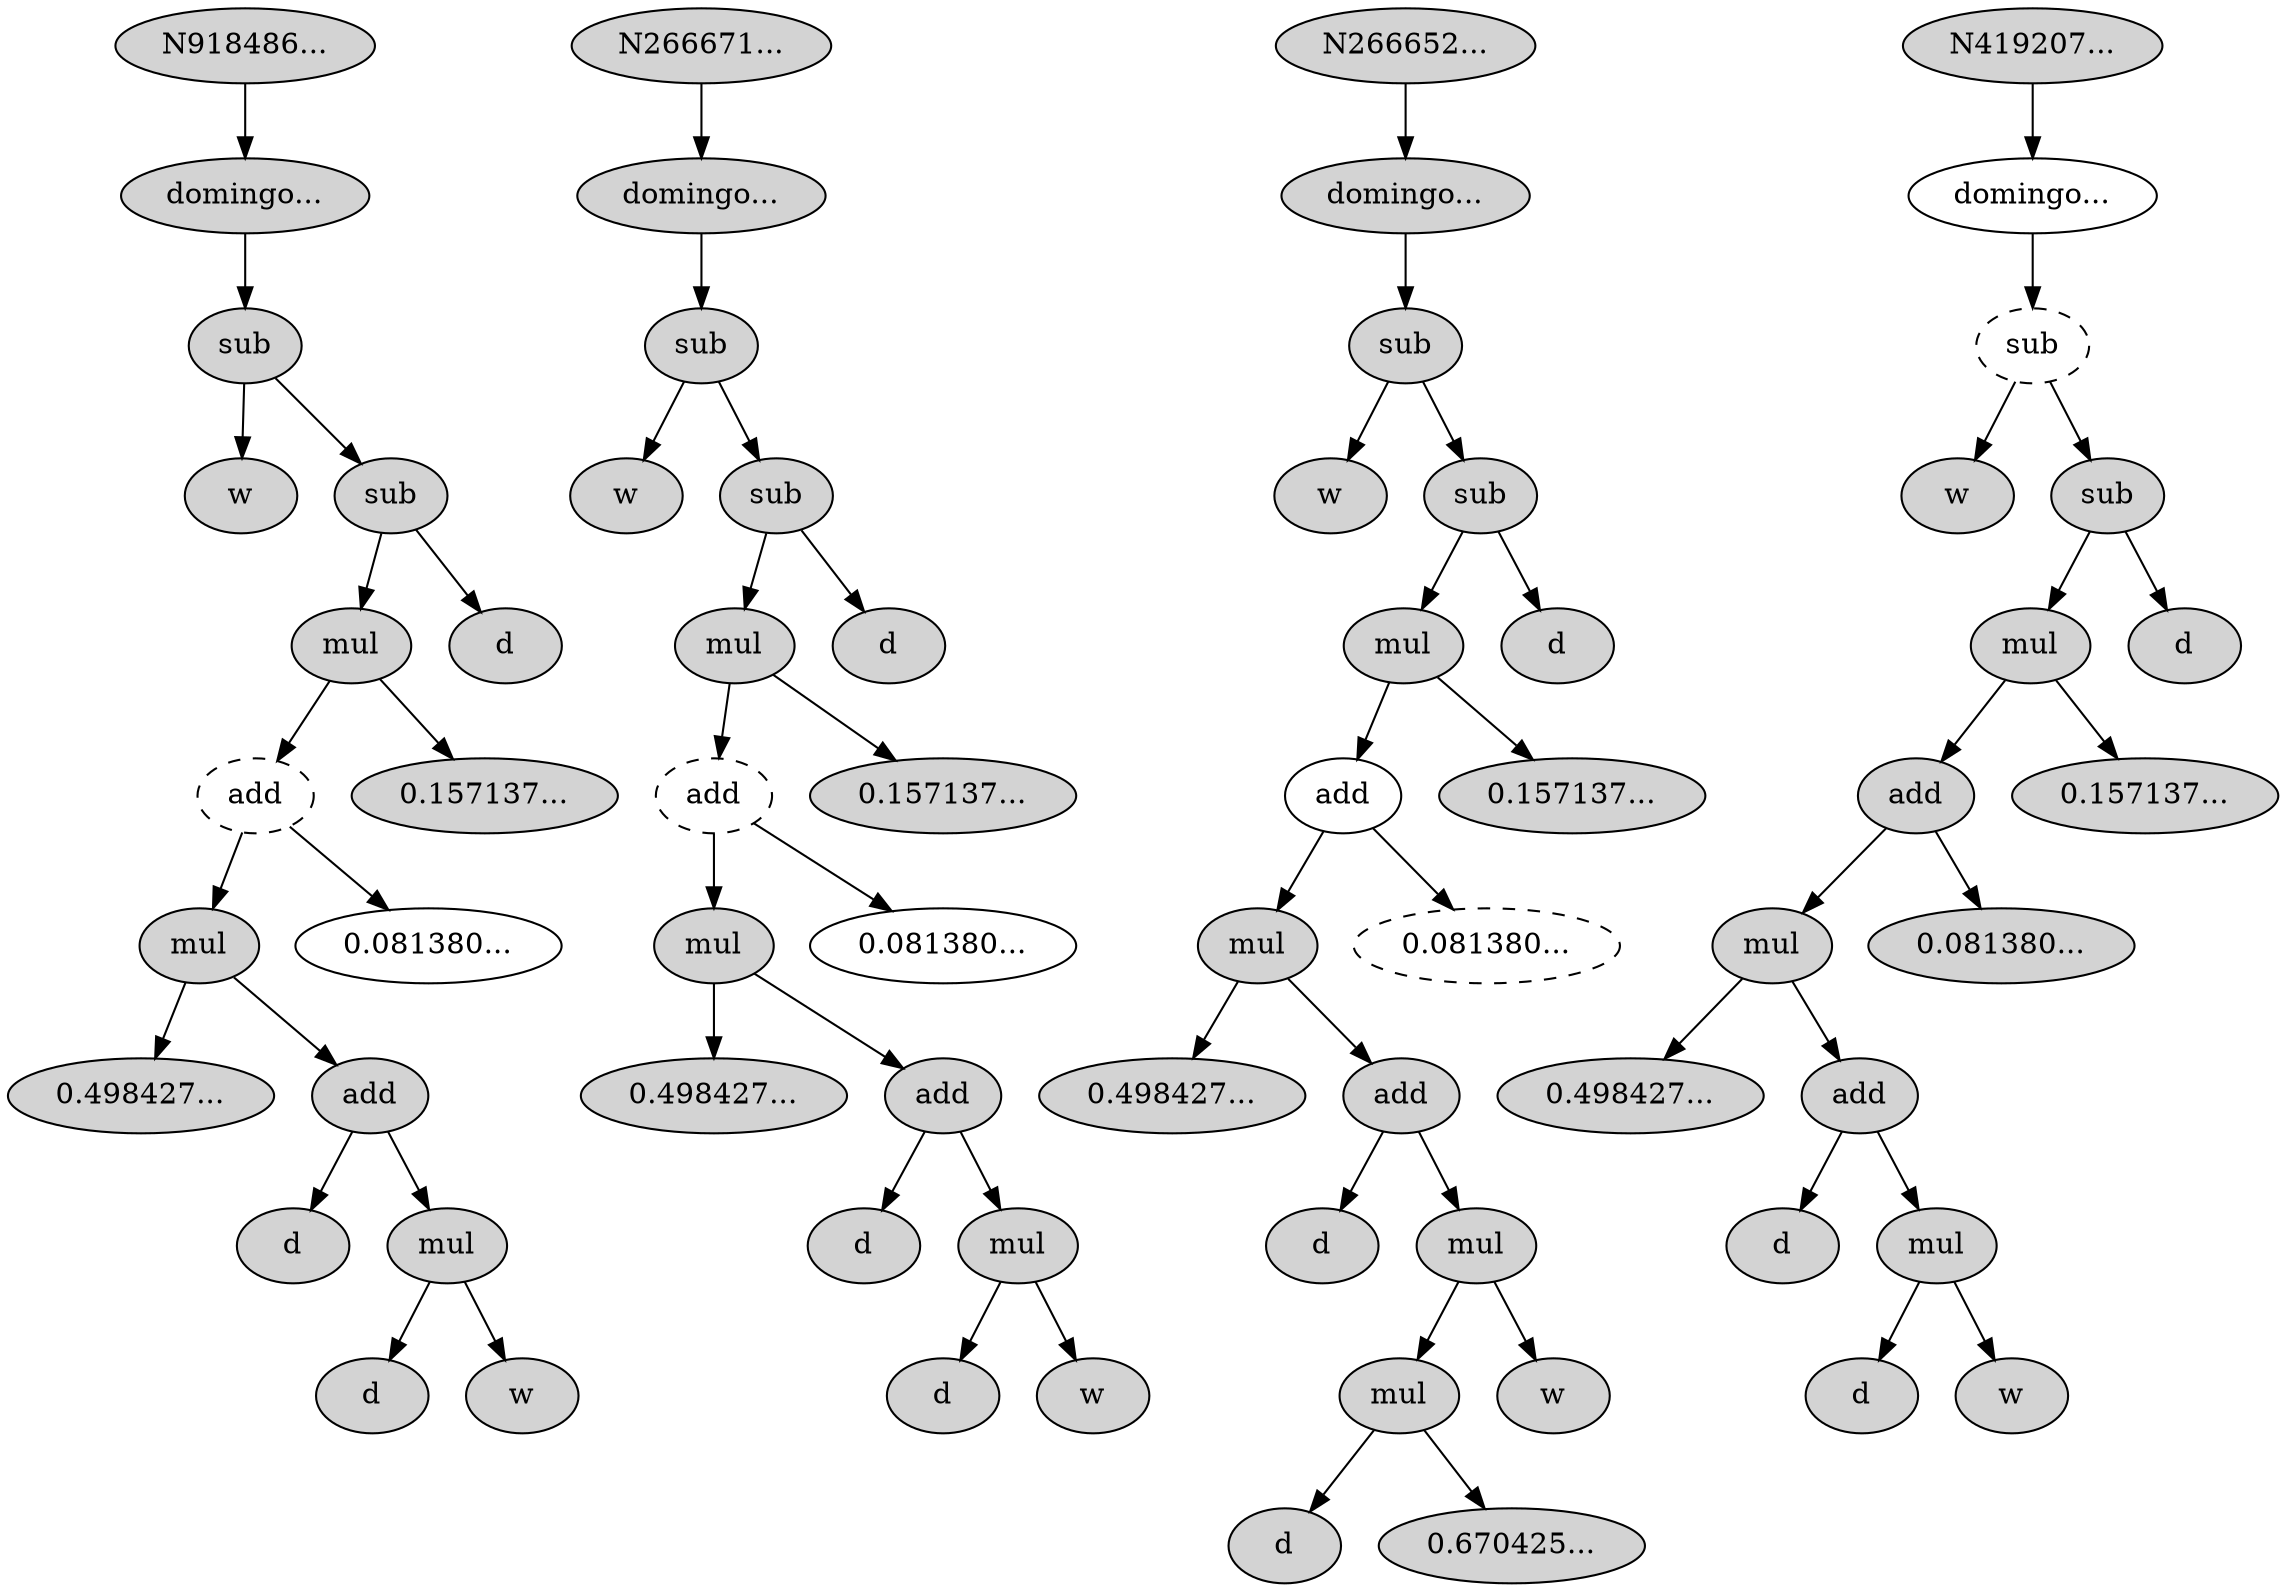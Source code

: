 digraph Population_5 {
N918486[ style="filled"  label="N918486..."];
N918486 -> N918487;
N918487[ style="filled"  label="domingo..."];
N918487 -> N918488;
N918488[ style="filled"  label="sub"];
N918488 -> N918489;
N918489[ style="filled"  label="w"];
N918488 -> N918490;
N918490[ style="filled"  label="sub"];
N918490 -> N918491;
N918491[ style="filled"  label="mul"];
N918491 -> N918492;
N918492[ style="dashed"  label="add"];
N918492 -> N918493;
N918493[ style="filled"  label="mul"];
N918493 -> N918494;
N918494[ style="filled"  label="0.498427..."];
N918493 -> N918495;
N918495[ style="filled"  label="add"];
N918495 -> N918496;
N918496[ style="filled"  label="d"];
N918495 -> N918497;
N918497[ style="filled"  label="mul"];
N918497 -> N918498;
N918498[ style="filled"  label="d"];
N918497 -> N918499;
N918499[ style="filled"  label="w"];
N918492 -> N918485;
N918485[ style="solid"  label="0.081380..."];
N918491 -> N918501;
N918501[ style="filled"  label="0.157137..."];
N918490 -> N918502;
N918502[ style="filled"  label="d"];

N266671[ style="filled"  label="N266671..."];
N266671 -> N266672;
N266672[ style="filled"  label="domingo..."];
N266672 -> N266673;
N266673[ style="filled"  label="sub"];
N266673 -> N266674;
N266674[ style="filled"  label="w"];
N266673 -> N266675;
N266675[ style="filled"  label="sub"];
N266675 -> N266676;
N266676[ style="filled"  label="mul"];
N266676 -> N266677;
N266677[ style="dashed"  label="add"];
N266677 -> N266678;
N266678[ style="filled"  label="mul"];
N266678 -> N266679;
N266679[ style="filled"  label="0.498427..."];
N266678 -> N266680;
N266680[ style="filled"  label="add"];
N266680 -> N266681;
N266681[ style="filled"  label="d"];
N266680 -> N266682;
N266682[ style="filled"  label="mul"];
N266682 -> N266683;
N266683[ style="filled"  label="d"];
N266682 -> N266684;
N266684[ style="filled"  label="w"];
N266677 -> N266668;
N266668[ style="solid"  label="0.081380..."];
N266676 -> N266686;
N266686[ style="filled"  label="0.157137..."];
N266675 -> N266687;
N266687[ style="filled"  label="d"];

N266652[ style="filled"  label="N266652..."];
N266652 -> N266653;
N266653[ style="filled"  label="domingo..."];
N266653 -> N266654;
N266654[ style="filled"  label="sub"];
N266654 -> N266655;
N266655[ style="filled"  label="w"];
N266654 -> N266656;
N266656[ style="filled"  label="sub"];
N266656 -> N266657;
N266657[ style="filled"  label="mul"];
N266657 -> N266658;
N266658[ style="solid"  label="add"];
N266658 -> N266659;
N266659[ style="filled"  label="mul"];
N266659 -> N266660;
N266660[ style="filled"  label="0.498427..."];
N266659 -> N266661;
N266661[ style="filled"  label="add"];
N266661 -> N266662;
N266662[ style="filled"  label="d"];
N266661 -> N266663;
N266663[ style="filled"  label="mul"];
N266663 -> N266664;
N266664[ style="filled"  label="mul"];
N266664 -> N266665;
N266665[ style="filled"  label="d"];
N266664 -> N266666;
N266666[ style="filled"  label="0.670425..."];
N266663 -> N266667;
N266667[ style="filled"  label="w"];
N266658 -> N266685;
N266685[ style="dashed"  label="0.081380..."];
N266657 -> N266669;
N266669[ style="filled"  label="0.157137..."];
N266656 -> N266670;
N266670[ style="filled"  label="d"];

N419207[ style="filled"  label="N419207..."];
N419207 -> N419208;
N419208[ style="solid"  label="domingo..."];
N419208 -> N419228;
N419228[ style="dashed"  label="sub"];
N419228 -> N419229;
N419229[ style="filled"  label="w"];
N419228 -> N419230;
N419230[ style="filled"  label="sub"];
N419230 -> N419231;
N419231[ style="filled"  label="mul"];
N419231 -> N419232;
N419232[ style="filled"  label="add"];
N419232 -> N419233;
N419233[ style="filled"  label="mul"];
N419233 -> N419234;
N419234[ style="filled"  label="0.498427..."];
N419233 -> N419235;
N419235[ style="filled"  label="add"];
N419235 -> N419236;
N419236[ style="filled"  label="d"];
N419235 -> N419237;
N419237[ style="filled"  label="mul"];
N419237 -> N419238;
N419238[ style="filled"  label="d"];
N419237 -> N419239;
N419239[ style="filled"  label="w"];
N419232 -> N419240;
N419240[ style="filled"  label="0.081380..."];
N419231 -> N419241;
N419241[ style="filled"  label="0.157137..."];
N419230 -> N419242;
N419242[ style="filled"  label="d"];

}
